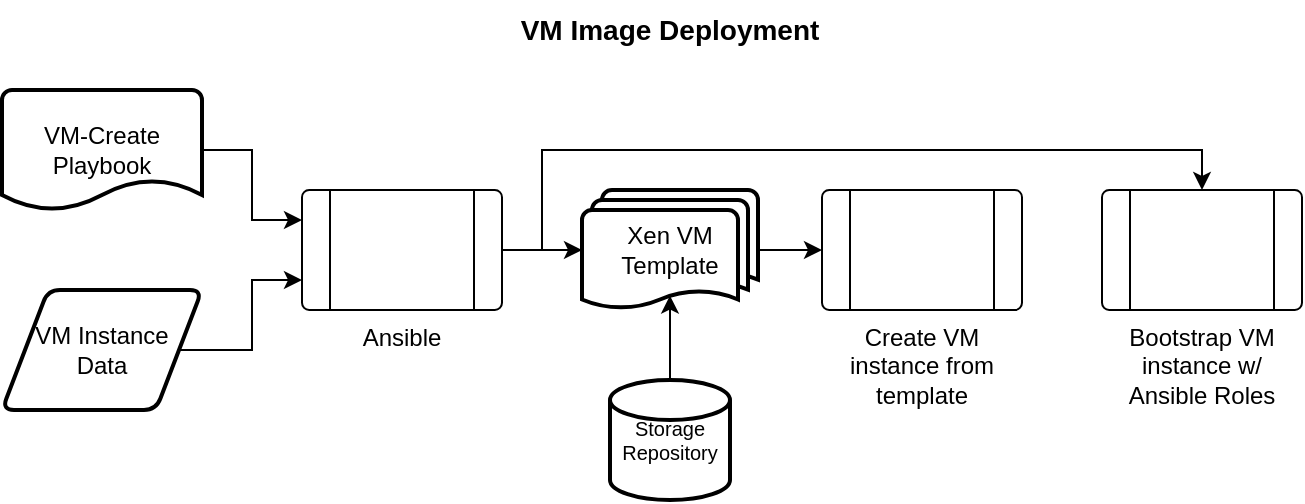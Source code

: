 <mxfile version="19.0.3" type="device"><diagram id="G6btfBKg1iRscjC5QBwt" name="Page-1"><mxGraphModel dx="1028" dy="722" grid="1" gridSize="10" guides="1" tooltips="1" connect="1" arrows="1" fold="1" page="1" pageScale="1" pageWidth="827" pageHeight="1169" math="0" shadow="0"><root><mxCell id="0"/><mxCell id="1" parent="0"/><mxCell id="6HEE1l00AfBXFwzIr9FF-11" style="edgeStyle=orthogonalEdgeStyle;rounded=0;orthogonalLoop=1;jettySize=auto;html=1;exitX=1;exitY=0.5;exitDx=0;exitDy=0;exitPerimeter=0;entryX=0;entryY=0.5;entryDx=0;entryDy=0;fontSize=10;" edge="1" parent="1" source="6HEE1l00AfBXFwzIr9FF-1" target="6HEE1l00AfBXFwzIr9FF-5"><mxGeometry relative="1" as="geometry"/></mxCell><mxCell id="6HEE1l00AfBXFwzIr9FF-1" value="Xen VM Template" style="strokeWidth=2;html=1;shape=mxgraph.flowchart.multi-document;whiteSpace=wrap;" vertex="1" parent="1"><mxGeometry x="320" y="115" width="88" height="60" as="geometry"/></mxCell><mxCell id="6HEE1l00AfBXFwzIr9FF-2" value="VM Instance&lt;br&gt;Data" style="shape=parallelogram;html=1;strokeWidth=2;perimeter=parallelogramPerimeter;whiteSpace=wrap;rounded=1;arcSize=12;size=0.23;" vertex="1" parent="1"><mxGeometry x="30" y="165" width="100" height="60" as="geometry"/></mxCell><mxCell id="6HEE1l00AfBXFwzIr9FF-10" style="edgeStyle=orthogonalEdgeStyle;rounded=0;orthogonalLoop=1;jettySize=auto;html=1;exitX=1;exitY=0.5;exitDx=0;exitDy=0;entryX=0;entryY=0.5;entryDx=0;entryDy=0;entryPerimeter=0;fontSize=10;" edge="1" parent="1" source="6HEE1l00AfBXFwzIr9FF-3" target="6HEE1l00AfBXFwzIr9FF-1"><mxGeometry relative="1" as="geometry"/></mxCell><mxCell id="6HEE1l00AfBXFwzIr9FF-23" style="edgeStyle=orthogonalEdgeStyle;rounded=0;orthogonalLoop=1;jettySize=auto;html=1;exitX=1;exitY=0.5;exitDx=0;exitDy=0;entryX=0.5;entryY=0;entryDx=0;entryDy=0;fontSize=14;" edge="1" parent="1" source="6HEE1l00AfBXFwzIr9FF-3" target="6HEE1l00AfBXFwzIr9FF-19"><mxGeometry relative="1" as="geometry"><Array as="points"><mxPoint x="300" y="145"/><mxPoint x="300" y="95"/><mxPoint x="630" y="95"/></Array></mxGeometry></mxCell><mxCell id="6HEE1l00AfBXFwzIr9FF-3" value="Ansible" style="verticalLabelPosition=bottom;verticalAlign=top;html=1;shape=process;whiteSpace=wrap;rounded=1;size=0.14;arcSize=6;" vertex="1" parent="1"><mxGeometry x="180" y="115" width="100" height="60" as="geometry"/></mxCell><mxCell id="6HEE1l00AfBXFwzIr9FF-16" style="edgeStyle=orthogonalEdgeStyle;rounded=0;orthogonalLoop=1;jettySize=auto;html=1;exitX=0.5;exitY=0;exitDx=0;exitDy=0;exitPerimeter=0;entryX=0.5;entryY=0.88;entryDx=0;entryDy=0;entryPerimeter=0;fontSize=14;" edge="1" parent="1" source="6HEE1l00AfBXFwzIr9FF-4" target="6HEE1l00AfBXFwzIr9FF-1"><mxGeometry relative="1" as="geometry"/></mxCell><mxCell id="6HEE1l00AfBXFwzIr9FF-4" value="Storage Repository" style="strokeWidth=2;html=1;shape=mxgraph.flowchart.database;whiteSpace=wrap;verticalAlign=middle;fontSize=10;" vertex="1" parent="1"><mxGeometry x="334" y="210" width="60" height="60" as="geometry"/></mxCell><mxCell id="6HEE1l00AfBXFwzIr9FF-5" value="Create VM instance from template" style="verticalLabelPosition=bottom;verticalAlign=top;html=1;shape=process;whiteSpace=wrap;rounded=1;size=0.14;arcSize=6;" vertex="1" parent="1"><mxGeometry x="440" y="115" width="100" height="60" as="geometry"/></mxCell><mxCell id="6HEE1l00AfBXFwzIr9FF-6" value="VM Image Deployment" style="text;html=1;strokeColor=none;fillColor=none;align=center;verticalAlign=middle;whiteSpace=wrap;rounded=0;fontStyle=1;fontSize=14;" vertex="1" parent="1"><mxGeometry x="269" y="20" width="190" height="30" as="geometry"/></mxCell><mxCell id="6HEE1l00AfBXFwzIr9FF-8" style="edgeStyle=orthogonalEdgeStyle;rounded=0;orthogonalLoop=1;jettySize=auto;html=1;exitX=1;exitY=0.5;exitDx=0;exitDy=0;exitPerimeter=0;entryX=0;entryY=0.25;entryDx=0;entryDy=0;fontSize=10;" edge="1" parent="1" source="6HEE1l00AfBXFwzIr9FF-7" target="6HEE1l00AfBXFwzIr9FF-3"><mxGeometry relative="1" as="geometry"/></mxCell><mxCell id="6HEE1l00AfBXFwzIr9FF-7" value="VM-Create Playbook" style="strokeWidth=2;html=1;shape=mxgraph.flowchart.document2;whiteSpace=wrap;size=0.25;" vertex="1" parent="1"><mxGeometry x="30" y="65" width="100" height="60" as="geometry"/></mxCell><mxCell id="6HEE1l00AfBXFwzIr9FF-9" style="edgeStyle=orthogonalEdgeStyle;rounded=0;orthogonalLoop=1;jettySize=auto;html=1;exitX=1;exitY=0.5;exitDx=0;exitDy=0;fontSize=10;entryX=0;entryY=0.75;entryDx=0;entryDy=0;" edge="1" parent="1" source="6HEE1l00AfBXFwzIr9FF-2" target="6HEE1l00AfBXFwzIr9FF-3"><mxGeometry relative="1" as="geometry"/></mxCell><mxCell id="6HEE1l00AfBXFwzIr9FF-19" value="Bootstrap VM instance w/ Ansible Roles" style="verticalLabelPosition=bottom;verticalAlign=top;html=1;shape=process;whiteSpace=wrap;rounded=1;size=0.14;arcSize=6;" vertex="1" parent="1"><mxGeometry x="580" y="115" width="100" height="60" as="geometry"/></mxCell></root></mxGraphModel></diagram></mxfile>